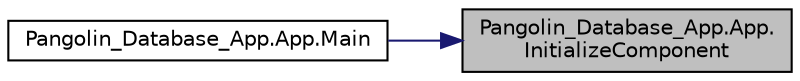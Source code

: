 digraph "Pangolin_Database_App.App.InitializeComponent"
{
 // LATEX_PDF_SIZE
  edge [fontname="Helvetica",fontsize="10",labelfontname="Helvetica",labelfontsize="10"];
  node [fontname="Helvetica",fontsize="10",shape=record];
  rankdir="RL";
  Node1 [label="Pangolin_Database_App.App.\lInitializeComponent",height=0.2,width=0.4,color="black", fillcolor="grey75", style="filled", fontcolor="black",tooltip="InitializeComponent"];
  Node1 -> Node2 [dir="back",color="midnightblue",fontsize="10",style="solid"];
  Node2 [label="Pangolin_Database_App.App.Main",height=0.2,width=0.4,color="black", fillcolor="white", style="filled",URL="$class_pangolin___database___app_1_1_app.html#af575eab97852d1cd4c5fb7f2b82fb261",tooltip="Application Entry Point."];
}
